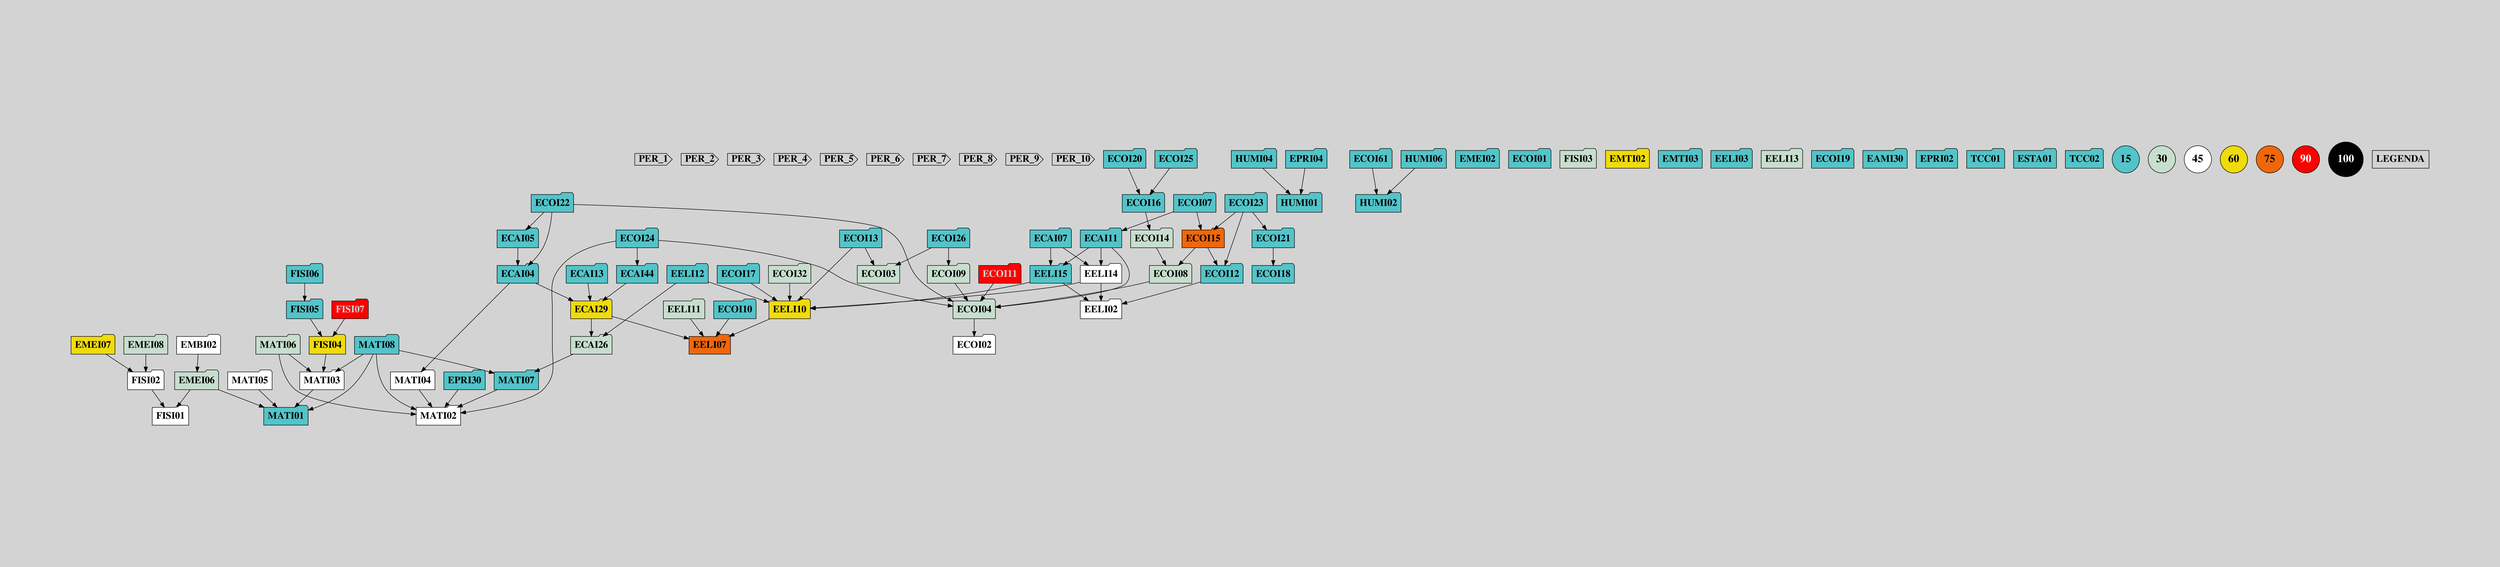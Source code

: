 digraph {
graph [pad="2,4" bgcolor=lightgray]
node [style=filled shape=cds fontsize=20.0 fontname="times bold"]
PER_1 [fillcolor="#d3d3d3" fontcolor="black" pos="0,18!"]
PER_2 [fillcolor="#d3d3d3" fontcolor="black" pos="2,18!"]
PER_3 [fillcolor="#d3d3d3" fontcolor="black" pos="4,18!"]
PER_4 [fillcolor="#d3d3d3" fontcolor="black" pos="6,18!"]
PER_5 [fillcolor="#d3d3d3" fontcolor="black" pos="8,18!"]
PER_6 [fillcolor="#d3d3d3" fontcolor="black" pos="10,18!"]
PER_7 [fillcolor="#d3d3d3" fontcolor="black" pos="12,18!"]
PER_8 [fillcolor="#d3d3d3" fontcolor="black" pos="14,18!"]
PER_9 [fillcolor="#d3d3d3" fontcolor="black" pos="16,18!"]
PER_10 [fillcolor="#d3d3d3" fontcolor="black" pos="18,18!"]
node [style=filled shape=folder fontsize=20.0 fontname="times bold"]
FISI01 [fillcolor="#ffffff "fontcolor="black"pos="0,0!"]
MATI01 [fillcolor="#53c4c9 "fontcolor="Black"pos="0,2!"]
MATI02 [fillcolor="#ffffff "fontcolor="black"pos="0,4!"]
HUMI01 [fillcolor="#53c4c9 "fontcolor="Black"pos="0,6!"]
HUMI02 [fillcolor="#53c4c9 "fontcolor="Black"pos="0,8!"]
ECOI03 [fillcolor="#c7dece "fontcolor="black"pos="0,10!"]
ECOI02 [fillcolor="#ffffff "fontcolor="black"pos="0,12!"]
EMEI02 [fillcolor="#53c4c9 "fontcolor="Black"pos="0,14!"]
ECOI01 [fillcolor="#53c4c9 "fontcolor="Black"pos="0,16!"]
FISI02 [fillcolor="#ffffff "fontcolor="black"pos="2,0!"]
FISI03 [fillcolor="#c7dece "fontcolor="black"pos="2,2!"]
EMEI06 [fillcolor="#c7dece "fontcolor="black"pos="2,4!"]
MATI03 [fillcolor="#ffffff "fontcolor="black"pos="2,6!"]
ECOI04 [fillcolor="#c7dece "fontcolor="black"pos="2,8!"]
EMTI02 [fillcolor="#f0db0b "fontcolor="black"pos="2,10!"]
EMTI03 [fillcolor="#53c4c9 "fontcolor="Black"pos="2,12!"]
EELI02 [fillcolor="#ffffff "fontcolor="black"pos="2,14!"]
EELI03 [fillcolor="#53c4c9 "fontcolor="Black"pos="2,16!"]
MATI06 [fillcolor="#c7dece "fontcolor="black"pos="4,0!"]
MATI07 [fillcolor="#53c4c9 "fontcolor="Black"pos="4,2!"]
ECOI61 [fillcolor="#53c4c9 "fontcolor="Black"pos="4,4!"]
HUMI06 [fillcolor="#53c4c9 "fontcolor="Black"pos="4,6!"]
ECOI08 [fillcolor="#c7dece "fontcolor="black"pos="4,8!"]
EMEI07 [fillcolor="#f0db0b "fontcolor="black"pos="4,10!"]
EMEI08 [fillcolor="#c7dece "fontcolor="black"pos="4,12!"]
FISI04 [fillcolor="#f0db0b "fontcolor="black"pos="4,14!"]
EMBI02 [fillcolor="#ffffff "fontcolor="black"pos="4,16!"]
MATI05 [fillcolor="#ffffff "fontcolor="black"pos="6,0!"]
MATI08 [fillcolor="#53c4c9 "fontcolor="Black"pos="6,2!"]
MATI04 [fillcolor="#ffffff "fontcolor="black"pos="6,4!"]
ECOI09 [fillcolor="#c7dece "fontcolor="black"pos="6,6!"]
FISI05 [fillcolor="#53c4c9 "fontcolor="Black"pos="6,8!"]
FISI07 [fillcolor="#ff0000 "fontcolor="lightgrey"pos="6,10!"]
EELI07 [fillcolor="#f0670b "fontcolor="black"pos="6,12!"]
ECOI11 [fillcolor="#ff0000 "fontcolor="lightgrey"pos="8,0!"]
ECOI12 [fillcolor="#53c4c9 "fontcolor="Black"pos="8,2!"]
ECOI14 [fillcolor="#c7dece "fontcolor="black"pos="8,4!"]
ECAI26 [fillcolor="#c7dece "fontcolor="black"pos="8,6!"]
ECOI10 [fillcolor="#53c4c9 "fontcolor="Black"pos="8,8!"]
EELI10 [fillcolor="#f0db0b "fontcolor="black"pos="8,10!"]
EELI11 [fillcolor="#c7dece "fontcolor="black"pos="8,12!"]
FISI06 [fillcolor="#53c4c9 "fontcolor="Black"pos="8,14!"]
ECOI32 [fillcolor="#c7dece "fontcolor="black"pos="10,0!"]
ECOI13 [fillcolor="#53c4c9 "fontcolor="Black"pos="10,2!"]
EELI14 [fillcolor="#ffffff "fontcolor="black"pos="10,4!"]
EELI15 [fillcolor="#53c4c9 "fontcolor="Black"pos="10,6!"]
ECOI15 [fillcolor="#f0670b "fontcolor="black"pos="10,8!"]
ECAI29 [fillcolor="#f0db0b "fontcolor="black"pos="10,10!"]
EELI12 [fillcolor="#53c4c9 "fontcolor="Black"pos="10,12!"]
ECOI16 [fillcolor="#53c4c9 "fontcolor="Black"pos="10,14!"]
EELI13 [fillcolor="#c7dece "fontcolor="black"pos="10,16!"]
ECOI26 [fillcolor="#53c4c9 "fontcolor="Black"pos="12,0!"]
ECAI11 [fillcolor="#53c4c9 "fontcolor="Black"pos="12,2!"]
ECAI04 [fillcolor="#53c4c9 "fontcolor="Black"pos="12,4!"]
ECAI13 [fillcolor="#53c4c9 "fontcolor="Black"pos="12,6!"]
ECAI44 [fillcolor="#53c4c9 "fontcolor="Black"pos="12,8!"]
ECOI18 [fillcolor="#53c4c9 "fontcolor="Black"pos="12,10!"]
ECOI19 [fillcolor="#53c4c9 "fontcolor="Black"pos="12,12!"]
ECOI17 [fillcolor="#53c4c9 "fontcolor="Black"pos="12,14!"]
ECOI24 [fillcolor="#53c4c9 "fontcolor="Black"pos="14,0!"]
EPRI30 [fillcolor="#53c4c9 "fontcolor="Black"pos="14,2!"]
ECOI07 [fillcolor="#53c4c9 "fontcolor="Black"pos="14,4!"]
ECAI07 [fillcolor="#53c4c9 "fontcolor="Black"pos="14,6!"]
ECAI05 [fillcolor="#53c4c9 "fontcolor="Black"pos="14,8!"]
ECOI21 [fillcolor="#53c4c9 "fontcolor="Black"pos="14,10!"]
HUMI04 [fillcolor="#53c4c9 "fontcolor="Black"pos="16,0!"]
EPRI04 [fillcolor="#53c4c9 "fontcolor="Black"pos="16,2!"]
ECOI22 [fillcolor="#53c4c9 "fontcolor="Black"pos="16,4!"]
ECOI23 [fillcolor="#53c4c9 "fontcolor="Black"pos="16,6!"]
ECOI20 [fillcolor="#53c4c9 "fontcolor="Black"pos="16,8!"]
ECOI25 [fillcolor="#53c4c9 "fontcolor="Black"pos="16,10!"]
EAMI30 [fillcolor="#53c4c9 "fontcolor="Black"pos="16,12!"]
EPRI02 [fillcolor="#53c4c9 "fontcolor="Black"pos="16,14!"]
TCC01 [fillcolor="#53c4c9 "fontcolor="Black"pos="16,16!"]
ESTA01 [fillcolor="#53c4c9 "fontcolor="Black"pos="18,0!"]
TCC02 [fillcolor="#53c4c9 "fontcolor="Black"pos="18,2!"]
node [style=filled shape=circle fontsize=22.0 fontname="times bold"]
15 [fillcolor="#53c4c9" fontcolor="Black" pos="22,4!"]
30 [fillcolor="#c7dece" fontcolor="Black" pos="22,6!"]
45 [fillcolor="#ffffff" fontcolor="Black" pos="22,8!"]
60 [fillcolor="#f0db0b" fontcolor="Black" pos="22,10!"]
75 [fillcolor="#f0670b" fontcolor="Black" pos="22,12!"]
90 [fillcolor="#ff0000" fontcolor="White" pos="22,14!"]
100 [fillcolor="#000000" fontcolor="White" pos="22,16!"]
node [style=filled shape=box fontsize=20.0 fontname="times bold"]
LEGENDA [fillcolor="#d3d3d3" fontcolor="black" pos="22,18!"]
 edge [style="", weight=10,color="<<novaCor<<", len=.2]
FISI02 -> FISI01
EMEI06 -> MATI01
EMEI06 -> FISI01
MATI03 -> MATI01
ECOI04 -> ECOI02
MATI06 -> MATI02
MATI06 -> MATI03
MATI07 -> MATI02
ECOI61 -> HUMI02
HUMI06 -> HUMI02
ECOI08 -> ECOI04
EMEI07 -> FISI02
EMEI08 -> FISI02
FISI04 -> MATI03
EMBI02 -> EMEI06
MATI05 -> MATI01
MATI08 -> MATI01
MATI08 -> MATI02
MATI08 -> MATI03
MATI08 -> MATI07
MATI04 -> MATI02
ECOI09 -> ECOI04
FISI05 -> FISI04
FISI07 -> FISI04
ECOI11 -> ECOI04
ECOI12 -> EELI02
ECOI14 -> ECOI08
ECAI26 -> MATI07
ECOI10 -> EELI07
EELI10 -> EELI07
EELI11 -> EELI07
FISI06 -> FISI05
ECOI32 -> EELI10
ECOI13 -> ECOI03
ECOI13 -> EELI10
EELI14 -> EELI02
EELI14 -> EELI10
EELI15 -> EELI02
EELI15 -> EELI10
ECOI15 -> ECOI08
ECOI15 -> ECOI12
ECAI29 -> EELI07
ECAI29 -> ECAI26
EELI12 -> ECAI26
EELI12 -> EELI10
ECOI16 -> ECOI14
ECOI26 -> ECOI03
ECOI26 -> ECOI09
ECAI11 -> ECOI04
ECAI11 -> EELI14
ECAI11 -> EELI15
ECAI04 -> MATI04
ECAI04 -> ECAI29
ECAI13 -> ECAI29
ECAI44 -> ECAI29
ECOI17 -> EELI10
ECOI24 -> MATI02
ECOI24 -> ECOI04
ECOI24 -> ECAI44
EPRI30 -> MATI02
ECOI07 -> ECOI15
ECOI07 -> ECAI11
ECAI07 -> EELI14
ECAI07 -> EELI15
ECAI05 -> ECAI04
ECOI21 -> ECOI18
HUMI04 -> HUMI01
EPRI04 -> HUMI01
ECOI22 -> ECOI04
ECOI22 -> ECAI04
ECOI22 -> ECAI05
ECOI23 -> ECOI12
ECOI23 -> ECOI15
ECOI23 -> ECOI21
ECOI20 -> ECOI16
ECOI25 -> ECOI16
}
